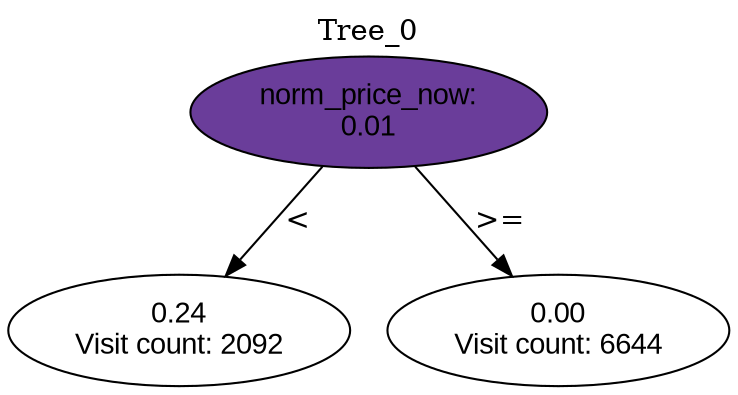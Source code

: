 digraph BST {
    node [fontname="Arial" style=filled colorscheme=paired12];
    0 [ label = "norm_price_now:
0.01" fillcolor=10];
    1 [ label = "0.24
Visit count: 2092" fillcolor=white];
    2 [ label = "0.00
Visit count: 6644" fillcolor=white];

    0  -> 1[ label = "<"];
    0  -> 2[ label = ">="];

    labelloc="t";
    label="Tree_0";
}